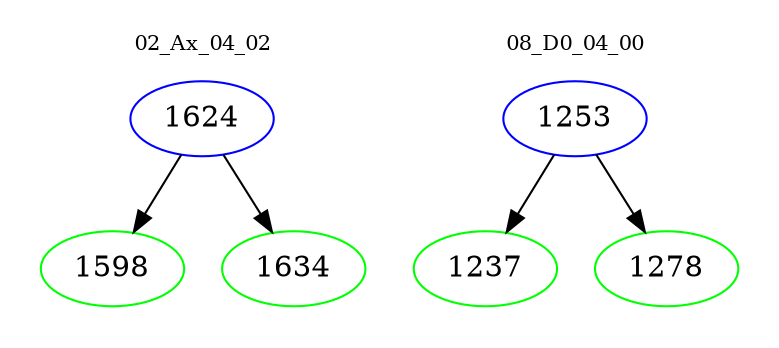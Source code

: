 digraph{
subgraph cluster_0 {
color = white
label = "02_Ax_04_02";
fontsize=10;
T0_1624 [label="1624", color="blue"]
T0_1624 -> T0_1598 [color="black"]
T0_1598 [label="1598", color="green"]
T0_1624 -> T0_1634 [color="black"]
T0_1634 [label="1634", color="green"]
}
subgraph cluster_1 {
color = white
label = "08_D0_04_00";
fontsize=10;
T1_1253 [label="1253", color="blue"]
T1_1253 -> T1_1237 [color="black"]
T1_1237 [label="1237", color="green"]
T1_1253 -> T1_1278 [color="black"]
T1_1278 [label="1278", color="green"]
}
}
